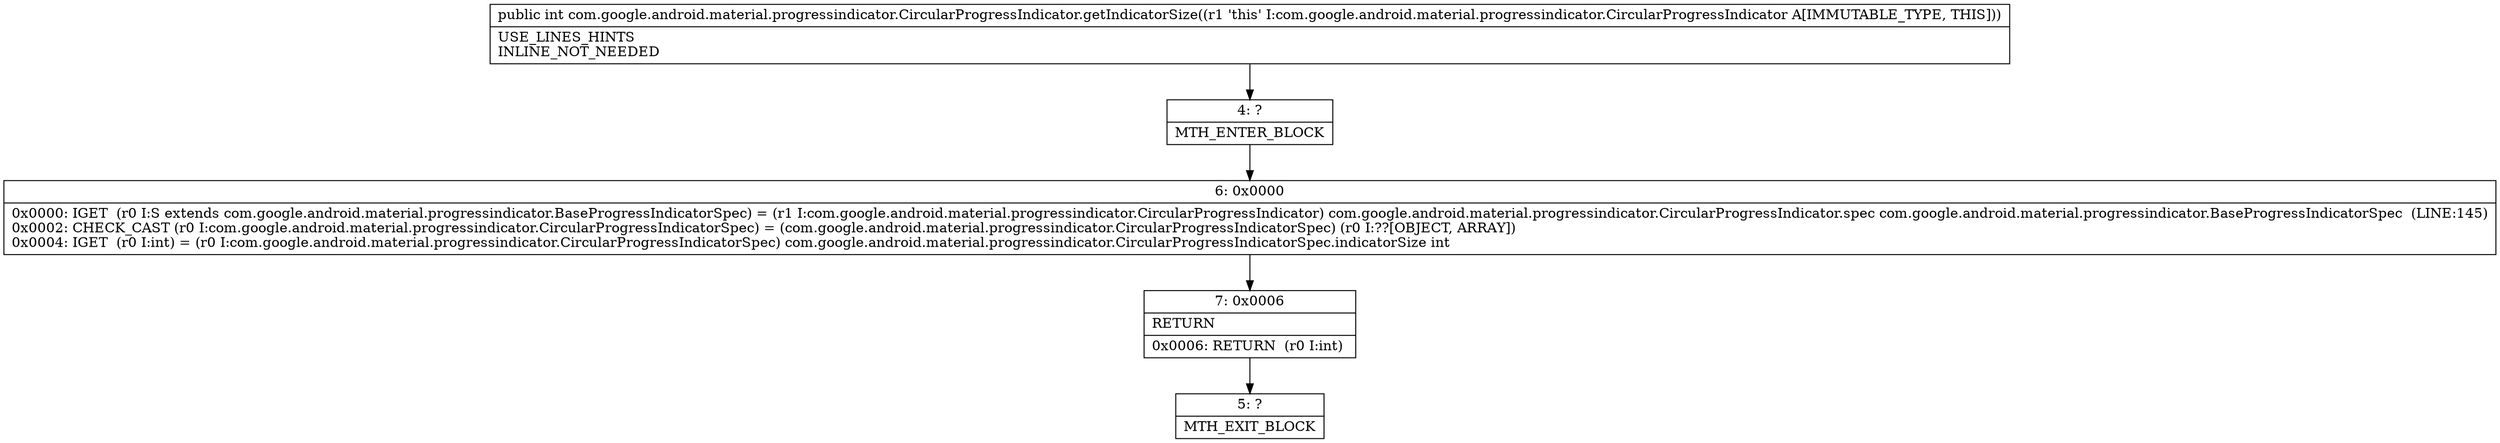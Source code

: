 digraph "CFG forcom.google.android.material.progressindicator.CircularProgressIndicator.getIndicatorSize()I" {
Node_4 [shape=record,label="{4\:\ ?|MTH_ENTER_BLOCK\l}"];
Node_6 [shape=record,label="{6\:\ 0x0000|0x0000: IGET  (r0 I:S extends com.google.android.material.progressindicator.BaseProgressIndicatorSpec) = (r1 I:com.google.android.material.progressindicator.CircularProgressIndicator) com.google.android.material.progressindicator.CircularProgressIndicator.spec com.google.android.material.progressindicator.BaseProgressIndicatorSpec  (LINE:145)\l0x0002: CHECK_CAST (r0 I:com.google.android.material.progressindicator.CircularProgressIndicatorSpec) = (com.google.android.material.progressindicator.CircularProgressIndicatorSpec) (r0 I:??[OBJECT, ARRAY]) \l0x0004: IGET  (r0 I:int) = (r0 I:com.google.android.material.progressindicator.CircularProgressIndicatorSpec) com.google.android.material.progressindicator.CircularProgressIndicatorSpec.indicatorSize int \l}"];
Node_7 [shape=record,label="{7\:\ 0x0006|RETURN\l|0x0006: RETURN  (r0 I:int) \l}"];
Node_5 [shape=record,label="{5\:\ ?|MTH_EXIT_BLOCK\l}"];
MethodNode[shape=record,label="{public int com.google.android.material.progressindicator.CircularProgressIndicator.getIndicatorSize((r1 'this' I:com.google.android.material.progressindicator.CircularProgressIndicator A[IMMUTABLE_TYPE, THIS]))  | USE_LINES_HINTS\lINLINE_NOT_NEEDED\l}"];
MethodNode -> Node_4;Node_4 -> Node_6;
Node_6 -> Node_7;
Node_7 -> Node_5;
}

